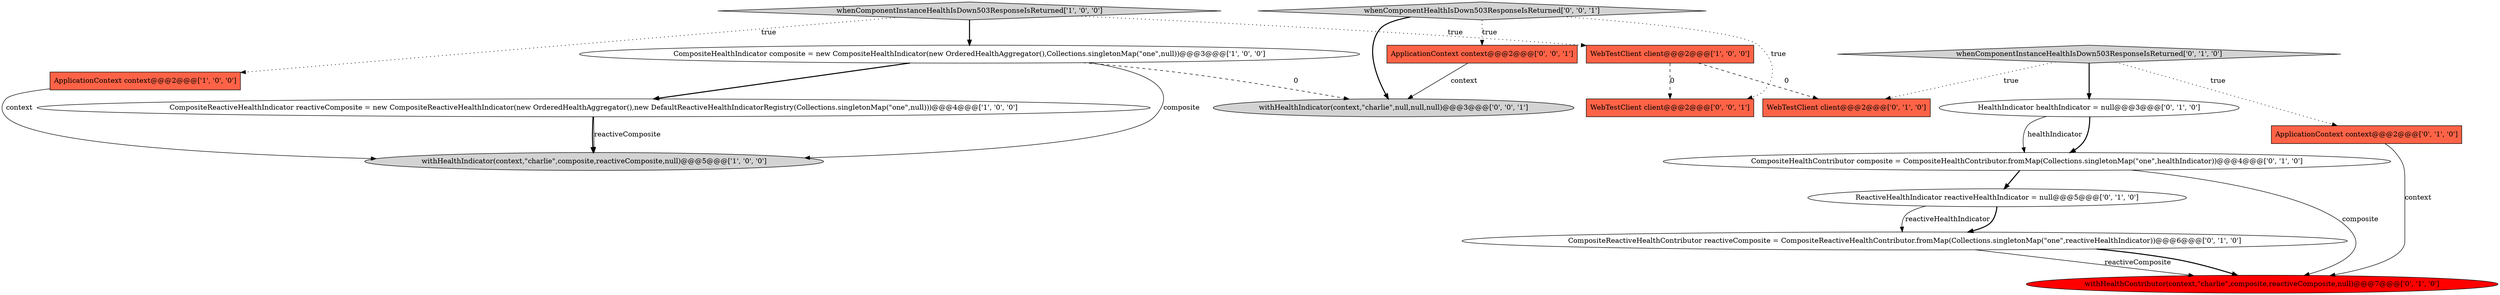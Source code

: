 digraph {
0 [style = filled, label = "ApplicationContext context@@@2@@@['1', '0', '0']", fillcolor = tomato, shape = box image = "AAA0AAABBB1BBB"];
1 [style = filled, label = "withHealthIndicator(context,\"charlie\",composite,reactiveComposite,null)@@@5@@@['1', '0', '0']", fillcolor = lightgray, shape = ellipse image = "AAA0AAABBB1BBB"];
5 [style = filled, label = "CompositeReactiveHealthIndicator reactiveComposite = new CompositeReactiveHealthIndicator(new OrderedHealthAggregator(),new DefaultReactiveHealthIndicatorRegistry(Collections.singletonMap(\"one\",null)))@@@4@@@['1', '0', '0']", fillcolor = white, shape = ellipse image = "AAA0AAABBB1BBB"];
10 [style = filled, label = "CompositeReactiveHealthContributor reactiveComposite = CompositeReactiveHealthContributor.fromMap(Collections.singletonMap(\"one\",reactiveHealthIndicator))@@@6@@@['0', '1', '0']", fillcolor = white, shape = ellipse image = "AAA0AAABBB2BBB"];
17 [style = filled, label = "withHealthIndicator(context,\"charlie\",null,null,null)@@@3@@@['0', '0', '1']", fillcolor = lightgray, shape = ellipse image = "AAA0AAABBB3BBB"];
13 [style = filled, label = "WebTestClient client@@@2@@@['0', '1', '0']", fillcolor = tomato, shape = box image = "AAA1AAABBB2BBB"];
2 [style = filled, label = "CompositeHealthIndicator composite = new CompositeHealthIndicator(new OrderedHealthAggregator(),Collections.singletonMap(\"one\",null))@@@3@@@['1', '0', '0']", fillcolor = white, shape = ellipse image = "AAA0AAABBB1BBB"];
11 [style = filled, label = "ReactiveHealthIndicator reactiveHealthIndicator = null@@@5@@@['0', '1', '0']", fillcolor = white, shape = ellipse image = "AAA0AAABBB2BBB"];
3 [style = filled, label = "WebTestClient client@@@2@@@['1', '0', '0']", fillcolor = tomato, shape = box image = "AAA1AAABBB1BBB"];
6 [style = filled, label = "HealthIndicator healthIndicator = null@@@3@@@['0', '1', '0']", fillcolor = white, shape = ellipse image = "AAA0AAABBB2BBB"];
16 [style = filled, label = "whenComponentHealthIsDown503ResponseIsReturned['0', '0', '1']", fillcolor = lightgray, shape = diamond image = "AAA0AAABBB3BBB"];
14 [style = filled, label = "ApplicationContext context@@@2@@@['0', '0', '1']", fillcolor = tomato, shape = box image = "AAA0AAABBB3BBB"];
8 [style = filled, label = "whenComponentInstanceHealthIsDown503ResponseIsReturned['0', '1', '0']", fillcolor = lightgray, shape = diamond image = "AAA0AAABBB2BBB"];
15 [style = filled, label = "WebTestClient client@@@2@@@['0', '0', '1']", fillcolor = tomato, shape = box image = "AAA0AAABBB3BBB"];
12 [style = filled, label = "ApplicationContext context@@@2@@@['0', '1', '0']", fillcolor = tomato, shape = box image = "AAA0AAABBB2BBB"];
7 [style = filled, label = "withHealthContributor(context,\"charlie\",composite,reactiveComposite,null)@@@7@@@['0', '1', '0']", fillcolor = red, shape = ellipse image = "AAA1AAABBB2BBB"];
9 [style = filled, label = "CompositeHealthContributor composite = CompositeHealthContributor.fromMap(Collections.singletonMap(\"one\",healthIndicator))@@@4@@@['0', '1', '0']", fillcolor = white, shape = ellipse image = "AAA0AAABBB2BBB"];
4 [style = filled, label = "whenComponentInstanceHealthIsDown503ResponseIsReturned['1', '0', '0']", fillcolor = lightgray, shape = diamond image = "AAA0AAABBB1BBB"];
2->1 [style = solid, label="composite"];
12->7 [style = solid, label="context"];
9->11 [style = bold, label=""];
10->7 [style = solid, label="reactiveComposite"];
4->0 [style = dotted, label="true"];
11->10 [style = solid, label="reactiveHealthIndicator"];
8->6 [style = bold, label=""];
4->2 [style = bold, label=""];
16->17 [style = bold, label=""];
9->7 [style = solid, label="composite"];
3->13 [style = dashed, label="0"];
2->17 [style = dashed, label="0"];
10->7 [style = bold, label=""];
6->9 [style = solid, label="healthIndicator"];
0->1 [style = solid, label="context"];
5->1 [style = bold, label=""];
4->3 [style = dotted, label="true"];
8->12 [style = dotted, label="true"];
11->10 [style = bold, label=""];
16->14 [style = dotted, label="true"];
3->15 [style = dashed, label="0"];
14->17 [style = solid, label="context"];
8->13 [style = dotted, label="true"];
6->9 [style = bold, label=""];
5->1 [style = solid, label="reactiveComposite"];
2->5 [style = bold, label=""];
16->15 [style = dotted, label="true"];
}
